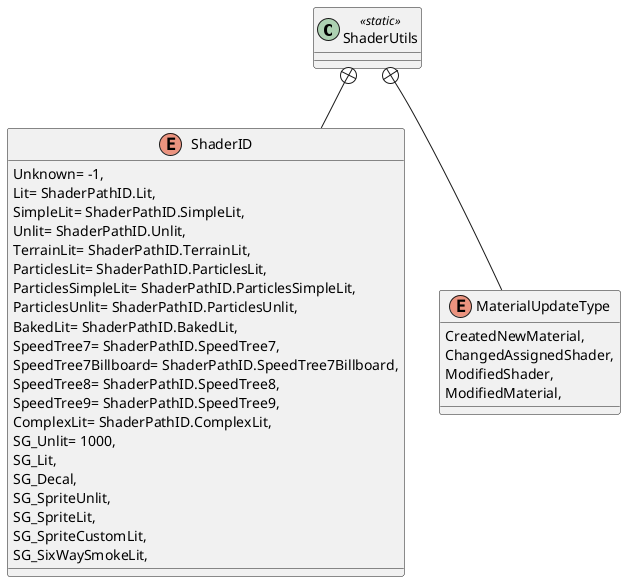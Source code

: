 @startuml
class ShaderUtils <<static>> {
}
enum ShaderID {
    Unknown= -1,
    Lit= ShaderPathID.Lit,
    SimpleLit= ShaderPathID.SimpleLit,
    Unlit= ShaderPathID.Unlit,
    TerrainLit= ShaderPathID.TerrainLit,
    ParticlesLit= ShaderPathID.ParticlesLit,
    ParticlesSimpleLit= ShaderPathID.ParticlesSimpleLit,
    ParticlesUnlit= ShaderPathID.ParticlesUnlit,
    BakedLit= ShaderPathID.BakedLit,
    SpeedTree7= ShaderPathID.SpeedTree7,
    SpeedTree7Billboard= ShaderPathID.SpeedTree7Billboard,
    SpeedTree8= ShaderPathID.SpeedTree8,
    SpeedTree9= ShaderPathID.SpeedTree9,
    ComplexLit= ShaderPathID.ComplexLit,
    SG_Unlit= 1000,
    SG_Lit,
    SG_Decal,
    SG_SpriteUnlit,
    SG_SpriteLit,
    SG_SpriteCustomLit,
    SG_SixWaySmokeLit,
}
enum MaterialUpdateType {
    CreatedNewMaterial,
    ChangedAssignedShader,
    ModifiedShader,
    ModifiedMaterial,
}
ShaderUtils +-- ShaderID
ShaderUtils +-- MaterialUpdateType
@enduml
